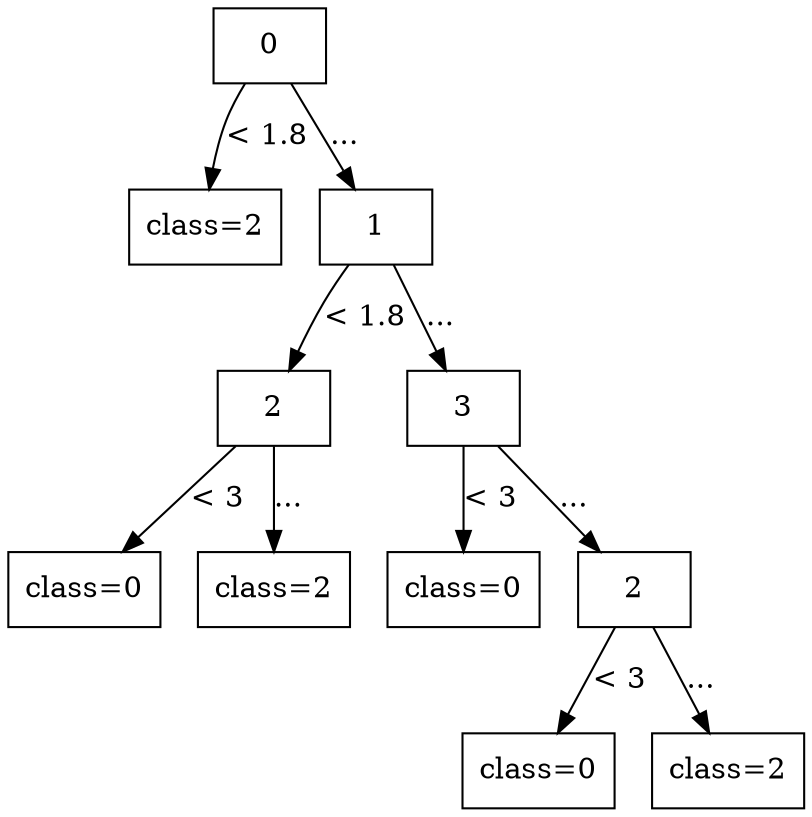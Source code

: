 digraph G {
node [shape=box];

0 [label="0"];

1 [label="class=2"];
2 [label="1"];

0 -> 1 [label="< 1.8"];
0 -> 2 [label="..."];

3 [label="2"];
6 [label="3"];

2 -> 3 [label="< 1.8"];
2 -> 6 [label="..."];

4 [label="class=0"];
5 [label="class=2"];
7 [label="class=0"];
8 [label="2"];

3 -> 4 [label="< 3"];
3 -> 5 [label="..."];
6 -> 7 [label="< 3"];
6 -> 8 [label="..."];

9 [label="class=0"];
10 [label="class=2"];

8 -> 9 [label="< 3"];
8 -> 10 [label="..."];

}